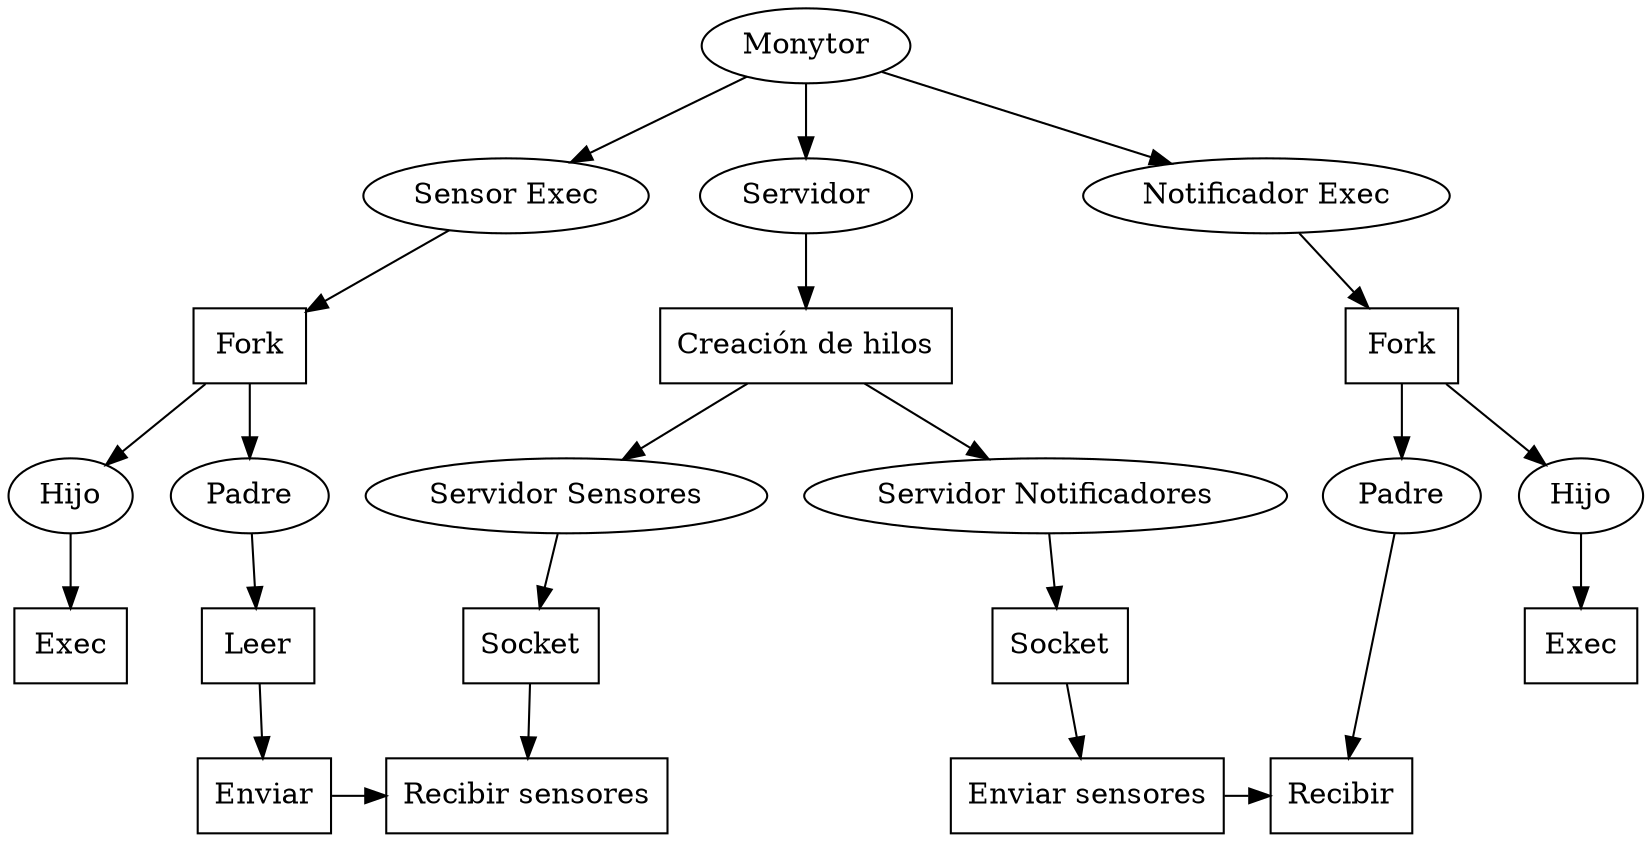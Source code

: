 digraph Server{
		// dot -Gnewrank -Tpng test.gv > out.png
		Monyt [label="Monytor"];

		subgraph g_SensorExec {
			SExec [label="Sensor Exec"];
			E1 [label="Fork", shape=box];
			EL [label="Hijo"];
			ER [label="Padre"];
			EL1 [label="Exec", shape=box];
			ER1 [label="Leer", shape=box];
			ER2 [label="Enviar", shape=box];
		}

		subgraph g_Server {
			Server [label="Servidor"];
			S1 [label="Creación de hilos", shape=box];
			Sensor [label="Servidor Sensores"];
			Notifier [label="Servidor Notificadores"];
		}

		subgraph cluster_Sensor {
			label="Poll de sensores";
			L1 [label="Socket", shape=box];
			L2 [label="Recibir sensores", shape=box];
		}
		subgraph cluster_Notifier {
			label="Poll de notificadores";
			R1 [label="Socket", shape=box];
			R2 [label="Enviar sensores", shape=box];
		}

		subgraph g_NotifierExec {
			NExec [label="Notificador Exec"];
			N1 [label="Fork", shape=box];
			NL [label="Padre"];
			NR [label="Hijo"];
			NL1 [label="Recibir", shape=box];
			NR1 [label="Exec", shape=box];
		}

		{rank=same; SExec, Server, NExec;}
		{rank=same; E1, S1, N1;}
		{rank=same; EL, ER, Sensor, Notifier, NL, NR;}
                {rank=same; EL1, ER1, L1, R1, NR1;}
		{rank=same; ER2->L2;}
		{rank=same; R2->NL1;}

		Monyt->SExec
		Monyt->Server
		Monyt->NExec

		SExec->E1 [fontcolor=darkgreen];
		E1->EL [fontcolor=darkgreen];
		E1->ER [fontcolor=darkgreen];
		EL->EL1 [fontcolor=darkgreen];
		ER->ER1 [fontcolor=darkgreen];
		ER1->ER2 [fontcolor=darkgreen];

		Server->S1 [fontcolor=darkgreen];
		S1->Sensor [fontcolor=darkgreen];
		Sensor->L1 [fontcolor=darkgreen];
		L1->L2 [fontcolor=darkgreen];

		S1->Notifier [fontcolor=darkgreen];
		Notifier->R1 [fontcolor=darkgreen];
		R1->R2 [fontcolor=darkgreen];

		NExec->N1 [fontcolor=darkgreen];
		N1->NL [fontcolor=darkgreen];
		N1->NR [fontcolor=darkgreen];
		NL->NL1 [fontcolor=darkgreen];
		NR->NR1 [fontcolor=darkgreen];

}
